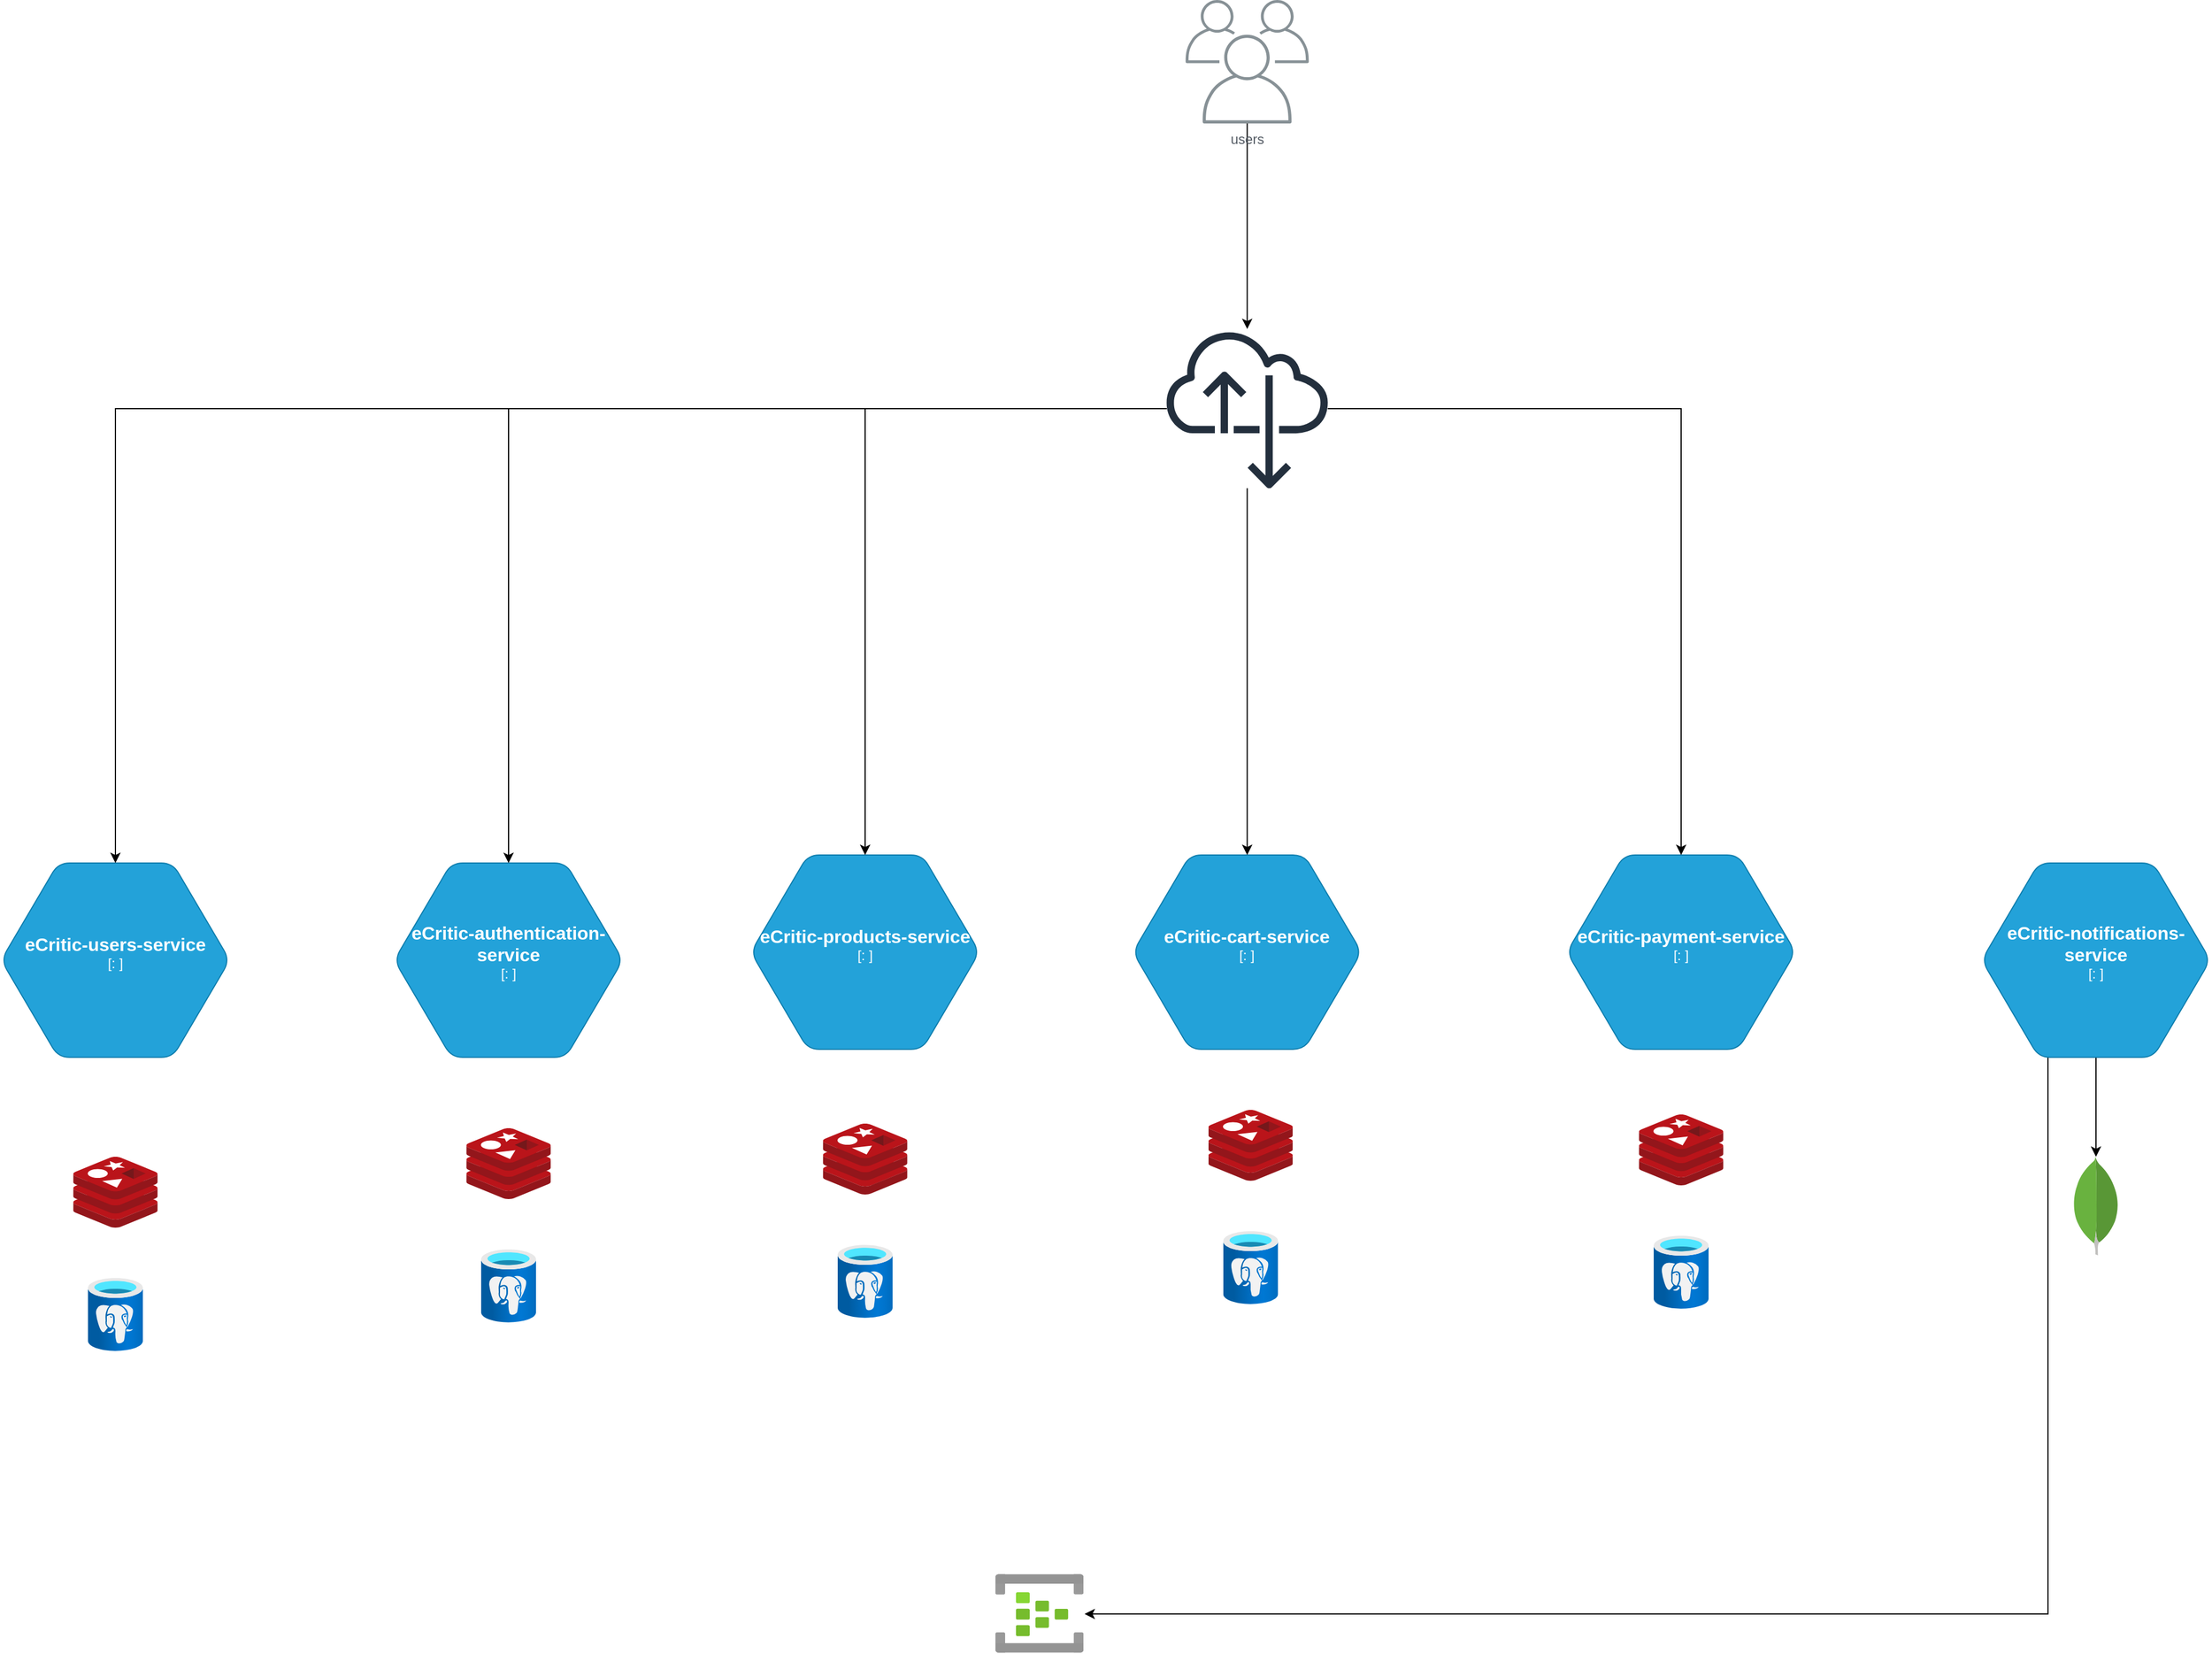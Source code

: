 <mxfile version="24.4.7" type="github">
  <diagram id="jrXY4hO8n29qiqvIHeQG" name="Page-1">
    <mxGraphModel dx="4206" dy="3148" grid="0" gridSize="10" guides="1" tooltips="1" connect="1" arrows="1" fold="1" page="0" pageScale="1" pageWidth="827" pageHeight="1169" background="#FFFFFF" math="0" shadow="0">
      <root>
        <mxCell id="0" />
        <mxCell id="1" parent="0" />
        <mxCell id="xFomIlS7Ba7Mj_MfjAyG-15" value="" style="image;aspect=fixed;html=1;points=[];align=center;fontSize=12;image=img/lib/azure2/analytics/Event_Hubs.svg;" vertex="1" parent="1">
          <mxGeometry x="-1075" y="-597" width="77.04" height="69" as="geometry" />
        </mxCell>
        <mxCell id="xFomIlS7Ba7Mj_MfjAyG-21" value="" style="image;sketch=0;aspect=fixed;html=1;points=[];align=center;fontSize=12;image=img/lib/mscae/Cache_Redis_Product.svg;" vertex="1" parent="1">
          <mxGeometry x="-1881.91" y="-962" width="73.81" height="62" as="geometry" />
        </mxCell>
        <object c4Name="eCritic-users-service" c4Type="" c4Technology="" c4Description="" label="&lt;font style=&quot;font-size: 16px&quot;&gt;&lt;b&gt;%c4Name%&lt;/b&gt;&lt;/font&gt;&lt;div&gt;[%c4Type%:&amp;nbsp;%c4Technology%]&lt;/div&gt;&lt;br&gt;&lt;div&gt;&lt;font style=&quot;font-size: 11px&quot;&gt;&lt;font color=&quot;#E6E6E6&quot;&gt;%c4Description%&lt;/font&gt;&lt;/div&gt;" placeholders="1" id="xFomIlS7Ba7Mj_MfjAyG-22">
          <mxCell style="shape=hexagon;size=50;perimeter=hexagonPerimeter2;whiteSpace=wrap;html=1;fixedSize=1;rounded=1;labelBackgroundColor=none;fillColor=#23A2D9;fontSize=12;fontColor=#ffffff;align=center;strokeColor=#0E7DAD;metaEdit=1;points=[[0.5,0,0],[1,0.25,0],[1,0.5,0],[1,0.75,0],[0.5,1,0],[0,0.75,0],[0,0.5,0],[0,0.25,0]];resizable=0;" vertex="1" parent="1">
            <mxGeometry x="-1945" y="-1219" width="200" height="170" as="geometry" />
          </mxCell>
        </object>
        <object placeholders="1" c4Name="eCritic-authentication-service" c4Type="" c4Technology="" c4Description="" label="&lt;font style=&quot;font-size: 16px&quot;&gt;&lt;b&gt;%c4Name%&lt;/b&gt;&lt;/font&gt;&lt;div&gt;[%c4Type%:&amp;nbsp;%c4Technology%]&lt;/div&gt;&lt;br&gt;&lt;div&gt;&lt;font style=&quot;font-size: 11px&quot;&gt;&lt;font color=&quot;#E6E6E6&quot;&gt;%c4Description%&lt;/font&gt;&lt;/div&gt;" id="xFomIlS7Ba7Mj_MfjAyG-25">
          <mxCell style="shape=hexagon;size=50;perimeter=hexagonPerimeter2;whiteSpace=wrap;html=1;fixedSize=1;rounded=1;labelBackgroundColor=none;fillColor=#23A2D9;fontSize=12;fontColor=#ffffff;align=center;strokeColor=#0E7DAD;metaEdit=1;points=[[0.5,0,0],[1,0.25,0],[1,0.5,0],[1,0.75,0],[0.5,1,0],[0,0.75,0],[0,0.5,0],[0,0.25,0]];resizable=0;" vertex="1" parent="1">
            <mxGeometry x="-1601" y="-1219" width="200" height="170" as="geometry" />
          </mxCell>
        </object>
        <object placeholders="1" c4Name="eCritic-products-service" c4Type="" c4Technology="" c4Description="" label="&lt;font style=&quot;font-size: 16px&quot;&gt;&lt;b&gt;%c4Name%&lt;/b&gt;&lt;/font&gt;&lt;div&gt;[%c4Type%:&amp;nbsp;%c4Technology%]&lt;/div&gt;&lt;br&gt;&lt;div&gt;&lt;font style=&quot;font-size: 11px&quot;&gt;&lt;font color=&quot;#E6E6E6&quot;&gt;%c4Description%&lt;/font&gt;&lt;/div&gt;" id="xFomIlS7Ba7Mj_MfjAyG-26">
          <mxCell style="shape=hexagon;size=50;perimeter=hexagonPerimeter2;whiteSpace=wrap;html=1;fixedSize=1;rounded=1;labelBackgroundColor=none;fillColor=#23A2D9;fontSize=12;fontColor=#ffffff;align=center;strokeColor=#0E7DAD;metaEdit=1;points=[[0.5,0,0],[1,0.25,0],[1,0.5,0],[1,0.75,0],[0.5,1,0],[0,0.75,0],[0,0.5,0],[0,0.25,0]];resizable=0;" vertex="1" parent="1">
            <mxGeometry x="-1289" y="-1226" width="200" height="170" as="geometry" />
          </mxCell>
        </object>
        <object placeholders="1" c4Name="eCritic-cart-service" c4Type="" c4Technology="" c4Description="" label="&lt;font style=&quot;font-size: 16px&quot;&gt;&lt;b&gt;%c4Name%&lt;/b&gt;&lt;/font&gt;&lt;div&gt;[%c4Type%:&amp;nbsp;%c4Technology%]&lt;/div&gt;&lt;br&gt;&lt;div&gt;&lt;font style=&quot;font-size: 11px&quot;&gt;&lt;font color=&quot;#E6E6E6&quot;&gt;%c4Description%&lt;/font&gt;&lt;/div&gt;" id="xFomIlS7Ba7Mj_MfjAyG-27">
          <mxCell style="shape=hexagon;size=50;perimeter=hexagonPerimeter2;whiteSpace=wrap;html=1;fixedSize=1;rounded=1;labelBackgroundColor=none;fillColor=#23A2D9;fontSize=12;fontColor=#ffffff;align=center;strokeColor=#0E7DAD;metaEdit=1;points=[[0.5,0,0],[1,0.25,0],[1,0.5,0],[1,0.75,0],[0.5,1,0],[0,0.75,0],[0,0.5,0],[0,0.25,0]];resizable=0;" vertex="1" parent="1">
            <mxGeometry x="-954.7" y="-1226" width="200" height="170" as="geometry" />
          </mxCell>
        </object>
        <object placeholders="1" c4Name="eCritic-payment-service" c4Type="" c4Technology="" c4Description="" label="&lt;font style=&quot;font-size: 16px&quot;&gt;&lt;b&gt;%c4Name%&lt;/b&gt;&lt;/font&gt;&lt;div&gt;[%c4Type%:&amp;nbsp;%c4Technology%]&lt;/div&gt;&lt;br&gt;&lt;div&gt;&lt;font style=&quot;font-size: 11px&quot;&gt;&lt;font color=&quot;#E6E6E6&quot;&gt;%c4Description%&lt;/font&gt;&lt;/div&gt;" id="xFomIlS7Ba7Mj_MfjAyG-28">
          <mxCell style="shape=hexagon;size=50;perimeter=hexagonPerimeter2;whiteSpace=wrap;html=1;fixedSize=1;rounded=1;labelBackgroundColor=none;fillColor=#23A2D9;fontSize=12;fontColor=#ffffff;align=center;strokeColor=#0E7DAD;metaEdit=1;points=[[0.5,0,0],[1,0.25,0],[1,0.5,0],[1,0.75,0],[0.5,1,0],[0,0.75,0],[0,0.5,0],[0,0.25,0]];resizable=0;" vertex="1" parent="1">
            <mxGeometry x="-575" y="-1226" width="200" height="170" as="geometry" />
          </mxCell>
        </object>
        <mxCell id="xFomIlS7Ba7Mj_MfjAyG-54" style="edgeStyle=orthogonalEdgeStyle;rounded=0;orthogonalLoop=1;jettySize=auto;html=1;" edge="1" parent="1">
          <mxGeometry relative="1" as="geometry">
            <mxPoint x="-154.04" y="-1049" as="sourcePoint" />
            <mxPoint x="-997" y="-562" as="targetPoint" />
            <Array as="points">
              <mxPoint x="-154.04" y="-562" />
            </Array>
          </mxGeometry>
        </mxCell>
        <mxCell id="xFomIlS7Ba7Mj_MfjAyG-55" style="edgeStyle=orthogonalEdgeStyle;rounded=0;orthogonalLoop=1;jettySize=auto;html=1;" edge="1" parent="1" source="xFomIlS7Ba7Mj_MfjAyG-29" target="xFomIlS7Ba7Mj_MfjAyG-53">
          <mxGeometry relative="1" as="geometry" />
        </mxCell>
        <object placeholders="1" c4Name="eCritic-notifications-service" c4Type="" c4Technology="" c4Description="" label="&lt;font style=&quot;font-size: 16px&quot;&gt;&lt;b&gt;%c4Name%&lt;/b&gt;&lt;/font&gt;&lt;div&gt;[%c4Type%:&amp;nbsp;%c4Technology%]&lt;/div&gt;&lt;br&gt;&lt;div&gt;&lt;font style=&quot;font-size: 11px&quot;&gt;&lt;font color=&quot;#E6E6E6&quot;&gt;%c4Description%&lt;/font&gt;&lt;/div&gt;" id="xFomIlS7Ba7Mj_MfjAyG-29">
          <mxCell style="shape=hexagon;size=50;perimeter=hexagonPerimeter2;whiteSpace=wrap;html=1;fixedSize=1;rounded=1;labelBackgroundColor=none;fillColor=#23A2D9;fontSize=12;fontColor=#ffffff;align=center;strokeColor=#0E7DAD;metaEdit=1;points=[[0.5,0,0],[1,0.25,0],[1,0.5,0],[1,0.75,0],[0.5,1,0],[0,0.75,0],[0,0.5,0],[0,0.25,0]];resizable=0;" vertex="1" parent="1">
            <mxGeometry x="-212" y="-1219" width="200" height="170" as="geometry" />
          </mxCell>
        </object>
        <mxCell id="xFomIlS7Ba7Mj_MfjAyG-31" value="" style="image;aspect=fixed;html=1;points=[];align=center;fontSize=12;image=img/lib/azure2/databases/Azure_Database_PostgreSQL_Server.svg;" vertex="1" parent="1">
          <mxGeometry x="-1869.0" y="-856" width="48" height="64" as="geometry" />
        </mxCell>
        <mxCell id="xFomIlS7Ba7Mj_MfjAyG-40" style="edgeStyle=orthogonalEdgeStyle;rounded=0;orthogonalLoop=1;jettySize=auto;html=1;" edge="1" parent="1" source="xFomIlS7Ba7Mj_MfjAyG-37" target="xFomIlS7Ba7Mj_MfjAyG-22">
          <mxGeometry relative="1" as="geometry" />
        </mxCell>
        <mxCell id="xFomIlS7Ba7Mj_MfjAyG-41" style="edgeStyle=orthogonalEdgeStyle;rounded=0;orthogonalLoop=1;jettySize=auto;html=1;" edge="1" parent="1" source="xFomIlS7Ba7Mj_MfjAyG-37" target="xFomIlS7Ba7Mj_MfjAyG-25">
          <mxGeometry relative="1" as="geometry" />
        </mxCell>
        <mxCell id="xFomIlS7Ba7Mj_MfjAyG-42" style="edgeStyle=orthogonalEdgeStyle;rounded=0;orthogonalLoop=1;jettySize=auto;html=1;" edge="1" parent="1" source="xFomIlS7Ba7Mj_MfjAyG-37" target="xFomIlS7Ba7Mj_MfjAyG-26">
          <mxGeometry relative="1" as="geometry" />
        </mxCell>
        <mxCell id="xFomIlS7Ba7Mj_MfjAyG-43" style="edgeStyle=orthogonalEdgeStyle;rounded=0;orthogonalLoop=1;jettySize=auto;html=1;" edge="1" parent="1" source="xFomIlS7Ba7Mj_MfjAyG-37" target="xFomIlS7Ba7Mj_MfjAyG-27">
          <mxGeometry relative="1" as="geometry" />
        </mxCell>
        <mxCell id="xFomIlS7Ba7Mj_MfjAyG-44" style="edgeStyle=orthogonalEdgeStyle;rounded=0;orthogonalLoop=1;jettySize=auto;html=1;" edge="1" parent="1" source="xFomIlS7Ba7Mj_MfjAyG-37" target="xFomIlS7Ba7Mj_MfjAyG-28">
          <mxGeometry relative="1" as="geometry" />
        </mxCell>
        <mxCell id="xFomIlS7Ba7Mj_MfjAyG-37" value="" style="sketch=0;outlineConnect=0;fontColor=#232F3E;gradientColor=none;fillColor=#232F3D;strokeColor=none;dashed=0;verticalLabelPosition=bottom;verticalAlign=top;align=center;html=1;fontSize=12;fontStyle=0;aspect=fixed;pointerEvents=1;shape=mxgraph.aws4.internet_alt22;" vertex="1" parent="1">
          <mxGeometry x="-925.2" y="-1687" width="141" height="141" as="geometry" />
        </mxCell>
        <mxCell id="xFomIlS7Ba7Mj_MfjAyG-39" style="edgeStyle=orthogonalEdgeStyle;rounded=0;orthogonalLoop=1;jettySize=auto;html=1;" edge="1" parent="1" source="xFomIlS7Ba7Mj_MfjAyG-38" target="xFomIlS7Ba7Mj_MfjAyG-37">
          <mxGeometry relative="1" as="geometry" />
        </mxCell>
        <mxCell id="xFomIlS7Ba7Mj_MfjAyG-38" value="users" style="sketch=0;outlineConnect=0;gradientColor=none;fontColor=#545B64;strokeColor=none;fillColor=#879196;dashed=0;verticalLabelPosition=bottom;verticalAlign=top;align=center;html=1;fontSize=12;fontStyle=0;aspect=fixed;shape=mxgraph.aws4.illustration_users;pointerEvents=1" vertex="1" parent="1">
          <mxGeometry x="-908.7" y="-1974" width="108" height="108" as="geometry" />
        </mxCell>
        <mxCell id="xFomIlS7Ba7Mj_MfjAyG-45" value="" style="image;sketch=0;aspect=fixed;html=1;points=[];align=center;fontSize=12;image=img/lib/mscae/Cache_Redis_Product.svg;" vertex="1" parent="1">
          <mxGeometry x="-1537.91" y="-987" width="73.81" height="62" as="geometry" />
        </mxCell>
        <mxCell id="xFomIlS7Ba7Mj_MfjAyG-46" value="" style="image;aspect=fixed;html=1;points=[];align=center;fontSize=12;image=img/lib/azure2/databases/Azure_Database_PostgreSQL_Server.svg;" vertex="1" parent="1">
          <mxGeometry x="-1525.0" y="-881" width="48" height="64" as="geometry" />
        </mxCell>
        <mxCell id="xFomIlS7Ba7Mj_MfjAyG-47" value="" style="image;sketch=0;aspect=fixed;html=1;points=[];align=center;fontSize=12;image=img/lib/mscae/Cache_Redis_Product.svg;" vertex="1" parent="1">
          <mxGeometry x="-1225.91" y="-991" width="73.81" height="62" as="geometry" />
        </mxCell>
        <mxCell id="xFomIlS7Ba7Mj_MfjAyG-48" value="" style="image;aspect=fixed;html=1;points=[];align=center;fontSize=12;image=img/lib/azure2/databases/Azure_Database_PostgreSQL_Server.svg;" vertex="1" parent="1">
          <mxGeometry x="-1213.0" y="-885" width="48" height="64" as="geometry" />
        </mxCell>
        <mxCell id="xFomIlS7Ba7Mj_MfjAyG-49" value="" style="image;sketch=0;aspect=fixed;html=1;points=[];align=center;fontSize=12;image=img/lib/mscae/Cache_Redis_Product.svg;" vertex="1" parent="1">
          <mxGeometry x="-888.6" y="-1003" width="73.81" height="62" as="geometry" />
        </mxCell>
        <mxCell id="xFomIlS7Ba7Mj_MfjAyG-50" value="" style="image;aspect=fixed;html=1;points=[];align=center;fontSize=12;image=img/lib/azure2/databases/Azure_Database_PostgreSQL_Server.svg;" vertex="1" parent="1">
          <mxGeometry x="-875.69" y="-897" width="48" height="64" as="geometry" />
        </mxCell>
        <mxCell id="xFomIlS7Ba7Mj_MfjAyG-51" value="" style="image;sketch=0;aspect=fixed;html=1;points=[];align=center;fontSize=12;image=img/lib/mscae/Cache_Redis_Product.svg;" vertex="1" parent="1">
          <mxGeometry x="-511.91" y="-999" width="73.81" height="62" as="geometry" />
        </mxCell>
        <mxCell id="xFomIlS7Ba7Mj_MfjAyG-52" value="" style="image;aspect=fixed;html=1;points=[];align=center;fontSize=12;image=img/lib/azure2/databases/Azure_Database_PostgreSQL_Server.svg;" vertex="1" parent="1">
          <mxGeometry x="-499.0" y="-893" width="48" height="64" as="geometry" />
        </mxCell>
        <mxCell id="xFomIlS7Ba7Mj_MfjAyG-53" value="" style="dashed=0;outlineConnect=0;html=1;align=center;labelPosition=center;verticalLabelPosition=bottom;verticalAlign=top;shape=mxgraph.weblogos.mongodb" vertex="1" parent="1">
          <mxGeometry x="-132.6" y="-962" width="41.2" height="86.2" as="geometry" />
        </mxCell>
      </root>
    </mxGraphModel>
  </diagram>
</mxfile>
